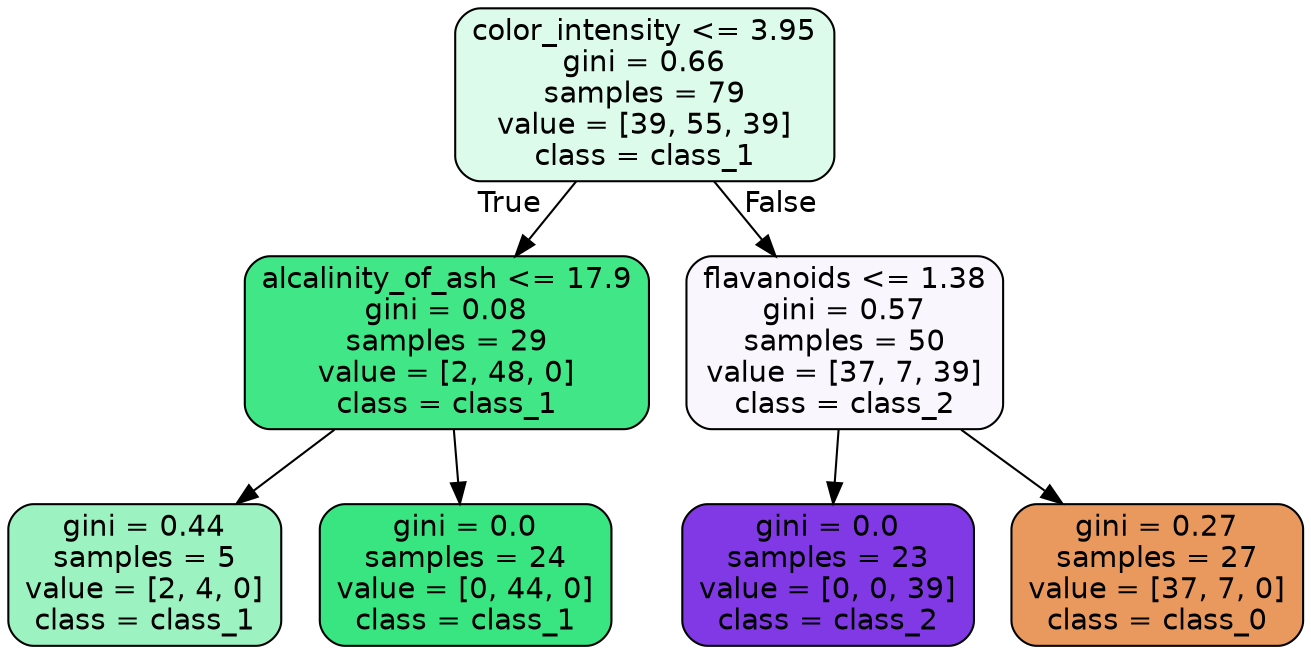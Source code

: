digraph Tree {
node [shape=box, style="filled, rounded", color="black", fontname=helvetica] ;
edge [fontname=helvetica] ;
0 [label="color_intensity <= 3.95\ngini = 0.66\nsamples = 79\nvalue = [39, 55, 39]\nclass = class_1", fillcolor="#ddfbea"] ;
1 [label="alcalinity_of_ash <= 17.9\ngini = 0.08\nsamples = 29\nvalue = [2, 48, 0]\nclass = class_1", fillcolor="#41e686"] ;
0 -> 1 [labeldistance=2.5, labelangle=45, headlabel="True"] ;
2 [label="gini = 0.44\nsamples = 5\nvalue = [2, 4, 0]\nclass = class_1", fillcolor="#9cf2c0"] ;
1 -> 2 ;
3 [label="gini = 0.0\nsamples = 24\nvalue = [0, 44, 0]\nclass = class_1", fillcolor="#39e581"] ;
1 -> 3 ;
4 [label="flavanoids <= 1.38\ngini = 0.57\nsamples = 50\nvalue = [37, 7, 39]\nclass = class_2", fillcolor="#faf6fe"] ;
0 -> 4 [labeldistance=2.5, labelangle=-45, headlabel="False"] ;
5 [label="gini = 0.0\nsamples = 23\nvalue = [0, 0, 39]\nclass = class_2", fillcolor="#8139e5"] ;
4 -> 5 ;
6 [label="gini = 0.27\nsamples = 27\nvalue = [37, 7, 0]\nclass = class_0", fillcolor="#ea995e"] ;
4 -> 6 ;
}